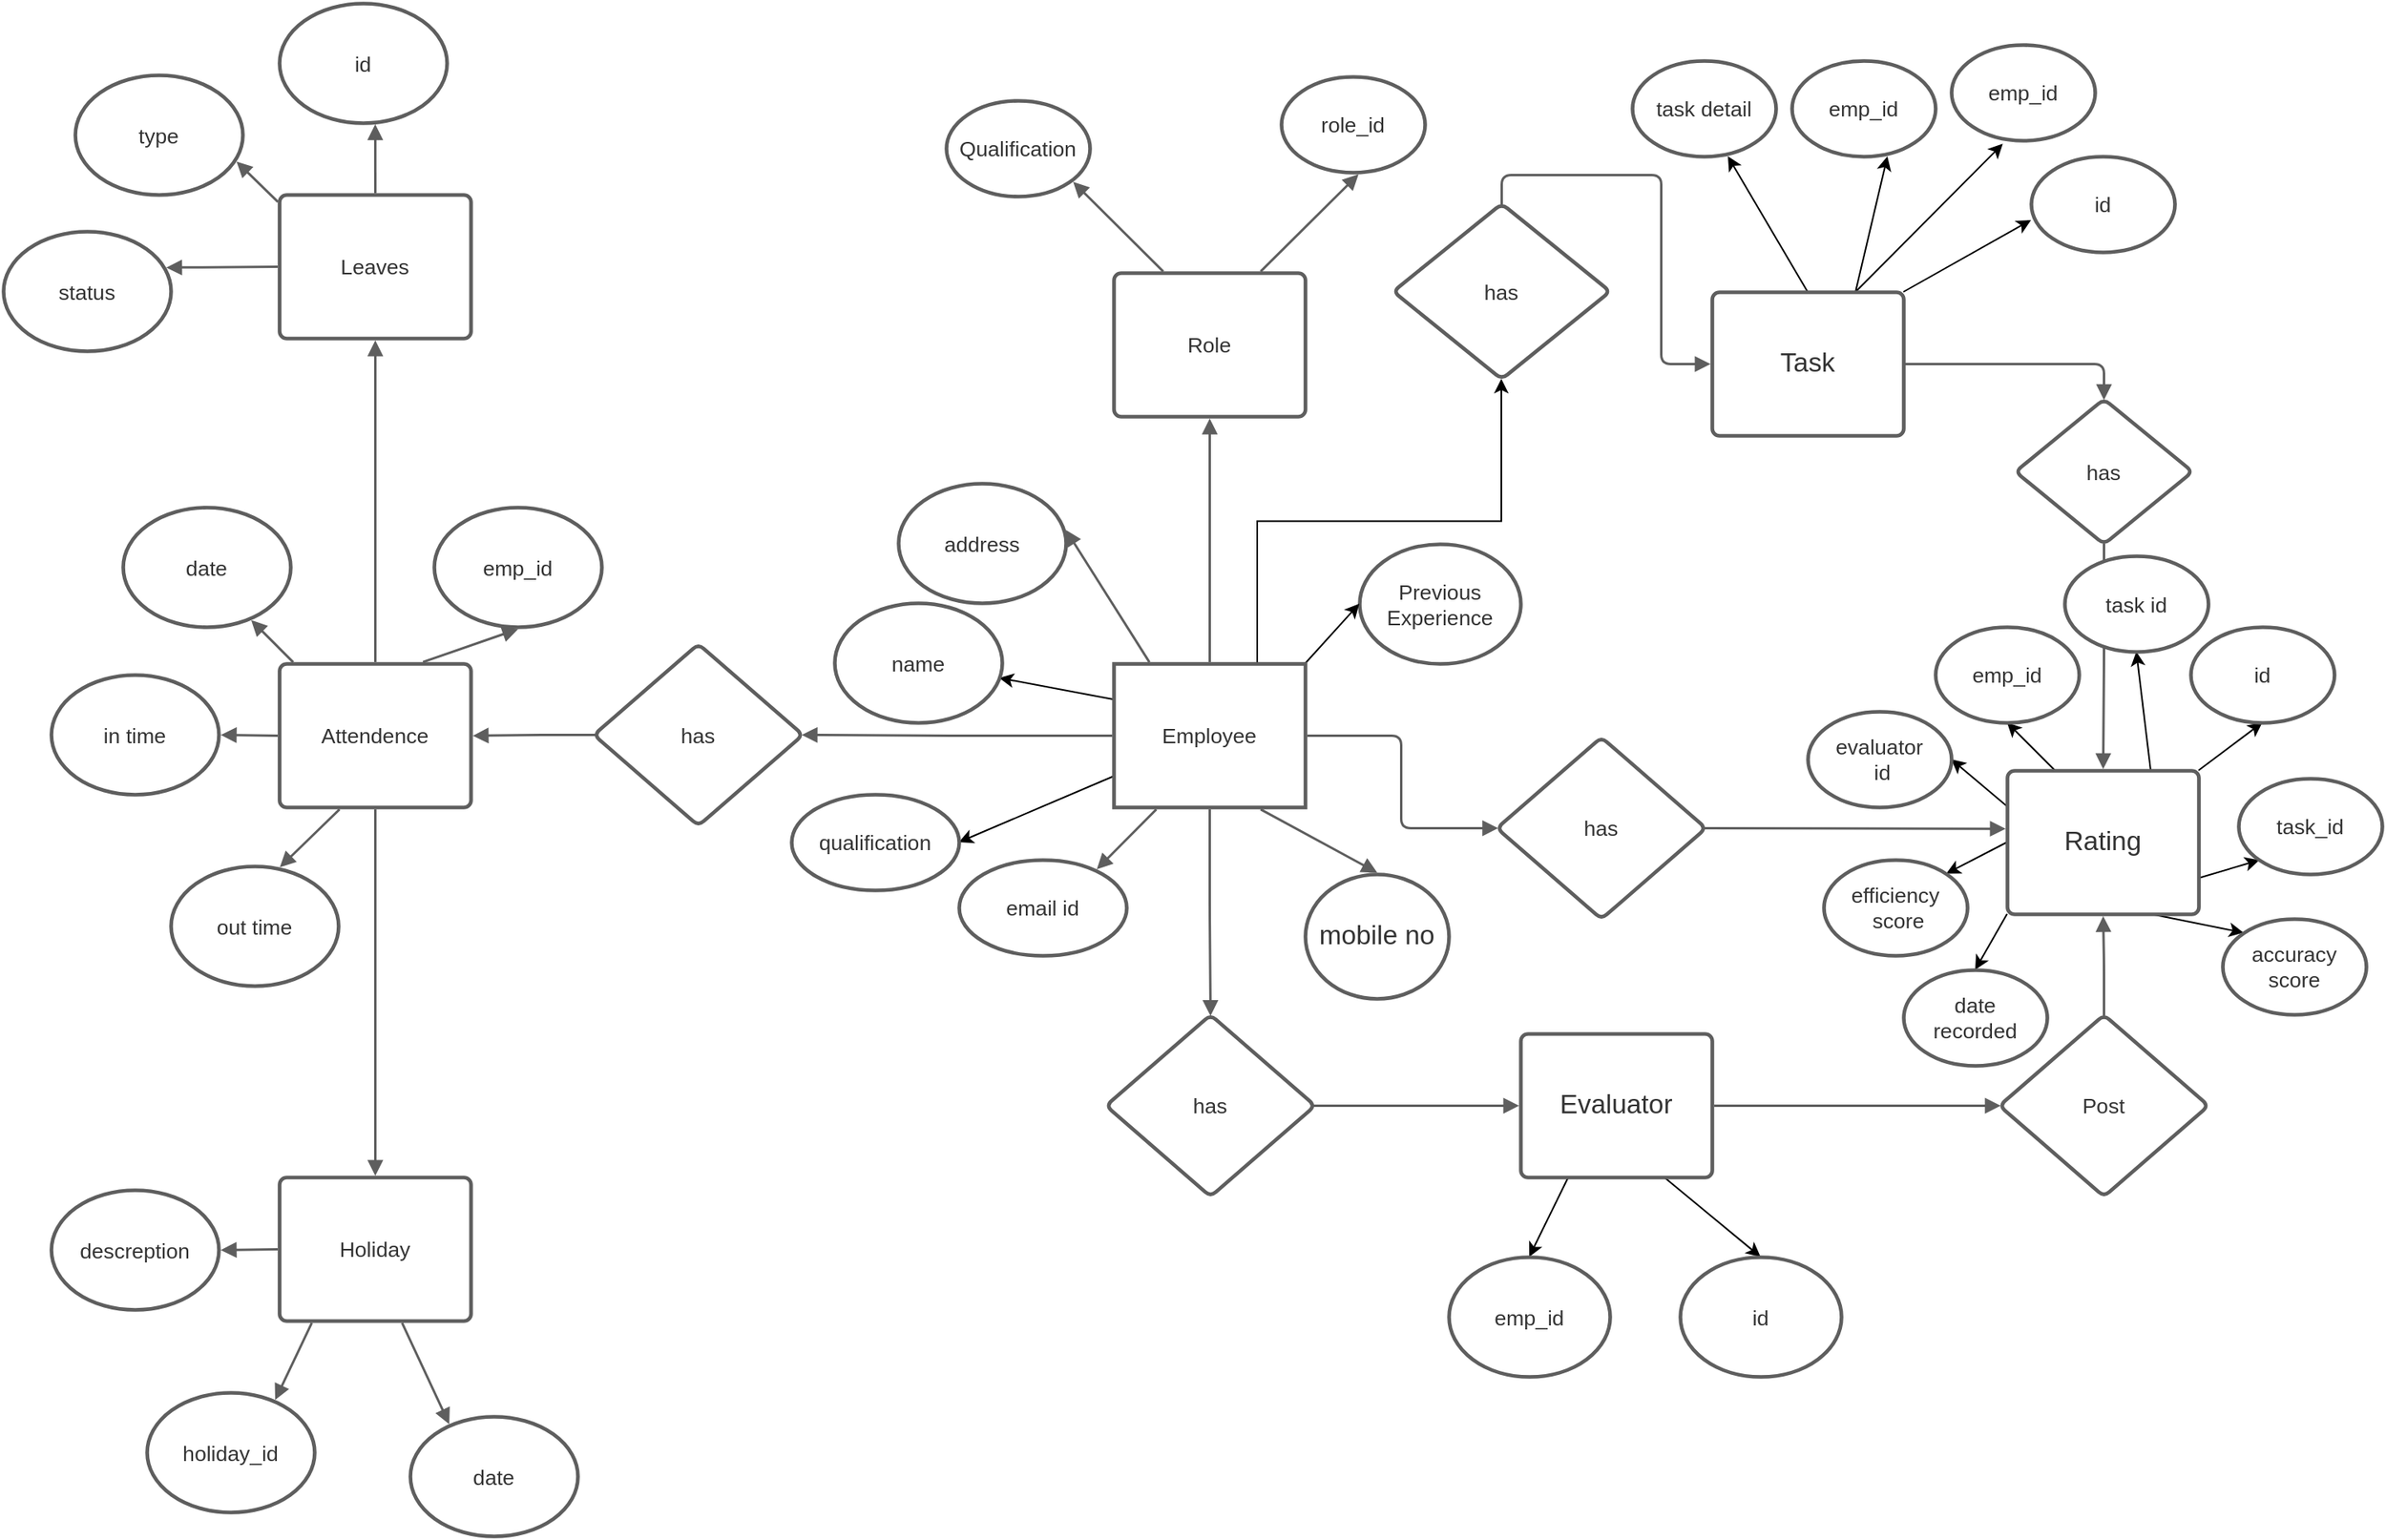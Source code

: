 <mxfile version="14.7.0" type="github"><diagram id="5HvXmdemYPGVWAjicAiv" name="Page-1"><mxGraphModel dx="3445" dy="2328" grid="1" gridSize="10" guides="1" tooltips="1" connect="1" arrows="1" fold="1" page="1" pageScale="1" pageWidth="850" pageHeight="1100" math="0" shadow="0"><root><mxCell id="0"/><mxCell id="1" parent="0"/><UserObject label="address" lucidchartObjectId="dXXEF-Iy0I9N" id="ysSiaZfXpg_12Hf-Yozl-65"><mxCell style="html=1;overflow=block;blockSpacing=1;whiteSpace=wrap;ellipse;whiteSpace=wrap;fontSize=13.3;fontColor=#333333;spacing=3.8;strokeColor=#5e5e5e;strokeOpacity=100;rounded=1;absoluteArcSize=1;arcSize=9;strokeWidth=2.3;" vertex="1" parent="1"><mxGeometry x="60" y="105" width="105" height="75" as="geometry"/></mxCell></UserObject><UserObject label="email id" lucidchartObjectId="wXXEbgnNHQ6W" id="ysSiaZfXpg_12Hf-Yozl-66"><mxCell style="html=1;overflow=block;blockSpacing=1;whiteSpace=wrap;ellipse;whiteSpace=wrap;fontSize=13.3;fontColor=#333333;spacing=3.8;strokeColor=#5e5e5e;strokeOpacity=100;rounded=1;absoluteArcSize=1;arcSize=9;strokeWidth=2.3;" vertex="1" parent="1"><mxGeometry x="98" y="341" width="105" height="60" as="geometry"/></mxCell></UserObject><UserObject label="Previous Experience" lucidchartObjectId="xXXEDjxQVdy_" id="ysSiaZfXpg_12Hf-Yozl-67"><mxCell style="html=1;overflow=block;blockSpacing=1;whiteSpace=wrap;ellipse;whiteSpace=wrap;fontSize=13.3;fontColor=#333333;spacing=3.8;strokeColor=#5e5e5e;strokeOpacity=100;rounded=1;absoluteArcSize=1;arcSize=9;strokeWidth=2.3;" vertex="1" parent="1"><mxGeometry x="349" y="143" width="101" height="75" as="geometry"/></mxCell></UserObject><UserObject label="Qualification" lucidchartObjectId="yXXEJxeQQ2.I" id="ysSiaZfXpg_12Hf-Yozl-68"><mxCell style="html=1;overflow=block;blockSpacing=1;whiteSpace=wrap;ellipse;whiteSpace=wrap;fontSize=13.3;fontColor=#333333;spacing=3.8;strokeColor=#5e5e5e;strokeOpacity=100;rounded=1;absoluteArcSize=1;arcSize=9;strokeWidth=2.3;" vertex="1" parent="1"><mxGeometry x="90" y="-135" width="90" height="60" as="geometry"/></mxCell></UserObject><mxCell id="ysSiaZfXpg_12Hf-Yozl-125" style="edgeStyle=orthogonalEdgeStyle;rounded=0;orthogonalLoop=1;jettySize=auto;html=1;exitX=0.75;exitY=0;exitDx=0;exitDy=0;entryX=0.5;entryY=1;entryDx=0;entryDy=0;" edge="1" parent="1" source="ysSiaZfXpg_12Hf-Yozl-69" target="ysSiaZfXpg_12Hf-Yozl-77"><mxGeometry relative="1" as="geometry"/></mxCell><mxCell id="ysSiaZfXpg_12Hf-Yozl-127" style="edgeStyle=none;rounded=0;orthogonalLoop=1;jettySize=auto;html=1;exitX=1;exitY=0;exitDx=0;exitDy=0;entryX=0;entryY=0.5;entryDx=0;entryDy=0;" edge="1" parent="1" source="ysSiaZfXpg_12Hf-Yozl-69" target="ysSiaZfXpg_12Hf-Yozl-67"><mxGeometry relative="1" as="geometry"/></mxCell><mxCell id="ysSiaZfXpg_12Hf-Yozl-129" style="edgeStyle=none;rounded=0;orthogonalLoop=1;jettySize=auto;html=1;entryX=1;entryY=0.5;entryDx=0;entryDy=0;" edge="1" parent="1" source="ysSiaZfXpg_12Hf-Yozl-69" target="ysSiaZfXpg_12Hf-Yozl-128"><mxGeometry relative="1" as="geometry"><mxPoint x="190" y="280" as="sourcePoint"/></mxGeometry></mxCell><mxCell id="ysSiaZfXpg_12Hf-Yozl-131" style="edgeStyle=none;rounded=0;orthogonalLoop=1;jettySize=auto;html=1;exitX=0;exitY=0.25;exitDx=0;exitDy=0;" edge="1" parent="1" source="ysSiaZfXpg_12Hf-Yozl-69" target="ysSiaZfXpg_12Hf-Yozl-130"><mxGeometry relative="1" as="geometry"/></mxCell><UserObject label="Employee" lucidchartObjectId="7ZXE6CBGGA1G" id="ysSiaZfXpg_12Hf-Yozl-69"><mxCell style="html=1;overflow=block;blockSpacing=1;whiteSpace=wrap;;whiteSpace=wrap;fontSize=13.3;fontColor=#333333;spacing=3.8;strokeColor=#5e5e5e;strokeOpacity=100;rounded=1;absoluteArcSize=1;arcSize=0;strokeWidth=2.3;" vertex="1" parent="1"><mxGeometry x="195" y="218" width="120" height="90" as="geometry"/></mxCell></UserObject><UserObject label="has" lucidchartObjectId="y2XEXrG0rETe" id="ysSiaZfXpg_12Hf-Yozl-70"><mxCell style="html=1;overflow=block;blockSpacing=1;whiteSpace=wrap;shape=rhombus;whiteSpace=wrap;fontSize=13.3;fontColor=#333333;spacing=3.8;strokeColor=#5e5e5e;strokeOpacity=100;rounded=1;absoluteArcSize=1;arcSize=9;strokeWidth=2.3;" vertex="1" parent="1"><mxGeometry x="435" y="264" width="131" height="114" as="geometry"/></mxCell></UserObject><mxCell id="ysSiaZfXpg_12Hf-Yozl-166" style="edgeStyle=none;rounded=0;orthogonalLoop=1;jettySize=auto;html=1;exitX=0.25;exitY=1;exitDx=0;exitDy=0;entryX=0.5;entryY=0;entryDx=0;entryDy=0;" edge="1" parent="1" source="ysSiaZfXpg_12Hf-Yozl-71" target="ysSiaZfXpg_12Hf-Yozl-134"><mxGeometry relative="1" as="geometry"/></mxCell><mxCell id="ysSiaZfXpg_12Hf-Yozl-167" style="edgeStyle=none;rounded=0;orthogonalLoop=1;jettySize=auto;html=1;exitX=0.75;exitY=1;exitDx=0;exitDy=0;entryX=0.5;entryY=0;entryDx=0;entryDy=0;" edge="1" parent="1" source="ysSiaZfXpg_12Hf-Yozl-71" target="ysSiaZfXpg_12Hf-Yozl-135"><mxGeometry relative="1" as="geometry"/></mxCell><UserObject label="Evaluator" lucidchartObjectId="Q5XEmLFZp.p-" id="ysSiaZfXpg_12Hf-Yozl-71"><mxCell style="html=1;overflow=block;blockSpacing=1;whiteSpace=wrap;;whiteSpace=wrap;fontSize=16.7;fontColor=#333333;spacing=3.8;strokeColor=#5e5e5e;strokeOpacity=100;rounded=1;absoluteArcSize=1;arcSize=9;strokeWidth=2.3;" vertex="1" parent="1"><mxGeometry x="450" y="450" width="120" height="90" as="geometry"/></mxCell></UserObject><mxCell id="ysSiaZfXpg_12Hf-Yozl-142" style="edgeStyle=none;rounded=0;orthogonalLoop=1;jettySize=auto;html=1;exitX=1;exitY=0;exitDx=0;exitDy=0;" edge="1" parent="1" source="ysSiaZfXpg_12Hf-Yozl-72"><mxGeometry relative="1" as="geometry"><mxPoint x="770" y="-60" as="targetPoint"/></mxGeometry></mxCell><mxCell id="ysSiaZfXpg_12Hf-Yozl-144" style="edgeStyle=none;rounded=0;orthogonalLoop=1;jettySize=auto;html=1;exitX=0.75;exitY=0;exitDx=0;exitDy=0;" edge="1" parent="1" source="ysSiaZfXpg_12Hf-Yozl-72"><mxGeometry relative="1" as="geometry"><mxPoint x="680" y="-100" as="targetPoint"/></mxGeometry></mxCell><mxCell id="ysSiaZfXpg_12Hf-Yozl-145" style="edgeStyle=none;rounded=0;orthogonalLoop=1;jettySize=auto;html=1;exitX=0.5;exitY=0;exitDx=0;exitDy=0;" edge="1" parent="1" source="ysSiaZfXpg_12Hf-Yozl-72"><mxGeometry relative="1" as="geometry"><mxPoint x="580" y="-100" as="targetPoint"/></mxGeometry></mxCell><mxCell id="ysSiaZfXpg_12Hf-Yozl-148" style="edgeStyle=none;rounded=0;orthogonalLoop=1;jettySize=auto;html=1;exitX=0.75;exitY=0;exitDx=0;exitDy=0;entryX=0.359;entryY=1.036;entryDx=0;entryDy=0;entryPerimeter=0;" edge="1" parent="1" source="ysSiaZfXpg_12Hf-Yozl-72" target="ysSiaZfXpg_12Hf-Yozl-140"><mxGeometry relative="1" as="geometry"/></mxCell><UserObject label="Task" lucidchartObjectId="l7XEfym0CYYh" id="ysSiaZfXpg_12Hf-Yozl-72"><mxCell style="html=1;overflow=block;blockSpacing=1;whiteSpace=wrap;;whiteSpace=wrap;fontSize=16.7;fontColor=#333333;spacing=3.8;strokeColor=#5e5e5e;strokeOpacity=100;rounded=1;absoluteArcSize=1;arcSize=9;strokeWidth=2.3;" vertex="1" parent="1"><mxGeometry x="570" y="-15" width="120" height="90" as="geometry"/></mxCell></UserObject><mxCell id="ysSiaZfXpg_12Hf-Yozl-156" style="edgeStyle=none;rounded=0;orthogonalLoop=1;jettySize=auto;html=1;exitX=0.75;exitY=1;exitDx=0;exitDy=0;entryX=0;entryY=0;entryDx=0;entryDy=0;" edge="1" parent="1" source="ysSiaZfXpg_12Hf-Yozl-73" target="ysSiaZfXpg_12Hf-Yozl-149"><mxGeometry relative="1" as="geometry"/></mxCell><mxCell id="ysSiaZfXpg_12Hf-Yozl-157" style="edgeStyle=none;rounded=0;orthogonalLoop=1;jettySize=auto;html=1;exitX=1;exitY=0.75;exitDx=0;exitDy=0;entryX=0;entryY=1;entryDx=0;entryDy=0;" edge="1" parent="1" source="ysSiaZfXpg_12Hf-Yozl-73" target="ysSiaZfXpg_12Hf-Yozl-150"><mxGeometry relative="1" as="geometry"/></mxCell><mxCell id="ysSiaZfXpg_12Hf-Yozl-158" style="edgeStyle=none;rounded=0;orthogonalLoop=1;jettySize=auto;html=1;exitX=1;exitY=0;exitDx=0;exitDy=0;entryX=0.5;entryY=1;entryDx=0;entryDy=0;" edge="1" parent="1" source="ysSiaZfXpg_12Hf-Yozl-73" target="ysSiaZfXpg_12Hf-Yozl-151"><mxGeometry relative="1" as="geometry"/></mxCell><mxCell id="ysSiaZfXpg_12Hf-Yozl-159" style="edgeStyle=none;rounded=0;orthogonalLoop=1;jettySize=auto;html=1;exitX=0.25;exitY=0;exitDx=0;exitDy=0;entryX=0.5;entryY=1;entryDx=0;entryDy=0;" edge="1" parent="1" source="ysSiaZfXpg_12Hf-Yozl-73" target="ysSiaZfXpg_12Hf-Yozl-152"><mxGeometry relative="1" as="geometry"/></mxCell><mxCell id="ysSiaZfXpg_12Hf-Yozl-160" style="edgeStyle=none;rounded=0;orthogonalLoop=1;jettySize=auto;html=1;exitX=0;exitY=0.25;exitDx=0;exitDy=0;entryX=1;entryY=0.5;entryDx=0;entryDy=0;" edge="1" parent="1" source="ysSiaZfXpg_12Hf-Yozl-73" target="ysSiaZfXpg_12Hf-Yozl-154"><mxGeometry relative="1" as="geometry"/></mxCell><mxCell id="ysSiaZfXpg_12Hf-Yozl-161" style="edgeStyle=none;rounded=0;orthogonalLoop=1;jettySize=auto;html=1;exitX=0;exitY=0.5;exitDx=0;exitDy=0;entryX=1;entryY=0;entryDx=0;entryDy=0;" edge="1" parent="1" source="ysSiaZfXpg_12Hf-Yozl-73" target="ysSiaZfXpg_12Hf-Yozl-153"><mxGeometry relative="1" as="geometry"/></mxCell><mxCell id="ysSiaZfXpg_12Hf-Yozl-162" style="edgeStyle=none;rounded=0;orthogonalLoop=1;jettySize=auto;html=1;exitX=0;exitY=1;exitDx=0;exitDy=0;entryX=0.5;entryY=0;entryDx=0;entryDy=0;" edge="1" parent="1" source="ysSiaZfXpg_12Hf-Yozl-73" target="ysSiaZfXpg_12Hf-Yozl-155"><mxGeometry relative="1" as="geometry"/></mxCell><mxCell id="ysSiaZfXpg_12Hf-Yozl-163" style="edgeStyle=none;rounded=0;orthogonalLoop=1;jettySize=auto;html=1;exitX=0.75;exitY=0;exitDx=0;exitDy=0;entryX=0.5;entryY=1;entryDx=0;entryDy=0;" edge="1" parent="1" source="ysSiaZfXpg_12Hf-Yozl-73" target="ysSiaZfXpg_12Hf-Yozl-164"><mxGeometry relative="1" as="geometry"><mxPoint x="840" y="220" as="targetPoint"/></mxGeometry></mxCell><UserObject label="Rating" lucidchartObjectId="G7XEPfOEBLNx" id="ysSiaZfXpg_12Hf-Yozl-73"><mxCell style="html=1;overflow=block;blockSpacing=1;whiteSpace=wrap;;whiteSpace=wrap;fontSize=16.7;fontColor=#333333;spacing=3.8;strokeColor=#5e5e5e;strokeOpacity=100;rounded=1;absoluteArcSize=1;arcSize=9;strokeWidth=2.3;" vertex="1" parent="1"><mxGeometry x="755" y="285" width="120" height="90" as="geometry"/></mxCell></UserObject><UserObject label="has" lucidchartObjectId="Z7XEsxulapcn" id="ysSiaZfXpg_12Hf-Yozl-74"><mxCell style="html=1;overflow=block;blockSpacing=1;whiteSpace=wrap;shape=rhombus;whiteSpace=wrap;fontSize=13.3;fontColor=#333333;spacing=3.8;strokeColor=#5e5e5e;strokeOpacity=100;rounded=1;absoluteArcSize=1;arcSize=9;strokeWidth=2.3;" vertex="1" parent="1"><mxGeometry x="760" y="52" width="111" height="91" as="geometry"/></mxCell></UserObject><UserObject label="has" lucidchartObjectId="s8XE7RQrK3FT" id="ysSiaZfXpg_12Hf-Yozl-75"><mxCell style="html=1;overflow=block;blockSpacing=1;whiteSpace=wrap;shape=rhombus;whiteSpace=wrap;fontSize=13.3;fontColor=#333333;spacing=3.8;strokeColor=#5e5e5e;strokeOpacity=100;rounded=1;absoluteArcSize=1;arcSize=9;strokeWidth=2.3;" vertex="1" parent="1"><mxGeometry x="190" y="438" width="131" height="114" as="geometry"/></mxCell></UserObject><UserObject label="" lucidchartObjectId="K8XE4yvNzd8l" id="ysSiaZfXpg_12Hf-Yozl-76"><mxCell style="html=1;jettySize=18;whiteSpace=wrap;fontSize=13;strokeColor=#5E5E5E;strokeWidth=1.5;rounded=0;startArrow=none;;endArrow=block;endFill=1;;exitX=0.994;exitY=0.5;exitPerimeter=0;entryX=-0.009;entryY=0.404;entryPerimeter=0;" edge="1" parent="1" source="ysSiaZfXpg_12Hf-Yozl-70" target="ysSiaZfXpg_12Hf-Yozl-73"><mxGeometry width="100" height="100" relative="1" as="geometry"><Array as="points"/></mxGeometry></mxCell></UserObject><UserObject label="has" lucidchartObjectId="T8XEUwpfwcmA" id="ysSiaZfXpg_12Hf-Yozl-77"><mxCell style="html=1;overflow=block;blockSpacing=1;whiteSpace=wrap;shape=rhombus;whiteSpace=wrap;fontSize=13.3;fontColor=#333333;spacing=3.8;strokeColor=#5e5e5e;strokeOpacity=100;rounded=1;absoluteArcSize=1;arcSize=9;strokeWidth=2.3;" vertex="1" parent="1"><mxGeometry x="370" y="-70.5" width="136" height="110" as="geometry"/></mxCell></UserObject><UserObject label="" lucidchartObjectId="t9XED6z4TIsE" id="ysSiaZfXpg_12Hf-Yozl-78"><mxCell style="html=1;jettySize=18;whiteSpace=wrap;fontSize=13;strokeColor=#5E5E5E;strokeWidth=1.5;rounded=1;arcSize=12;edgeStyle=orthogonalEdgeStyle;startArrow=none;;endArrow=block;endFill=1;;exitX=0.5;exitY=0.006;exitPerimeter=0;entryX=-0.009;entryY=0.5;entryPerimeter=0;" edge="1" parent="1" source="ysSiaZfXpg_12Hf-Yozl-77" target="ysSiaZfXpg_12Hf-Yozl-72"><mxGeometry width="100" height="100" relative="1" as="geometry"><Array as="points"/></mxGeometry></mxCell></UserObject><UserObject label="" lucidchartObjectId="L9XEV7jBEAmd" id="ysSiaZfXpg_12Hf-Yozl-80"><mxCell style="html=1;jettySize=18;whiteSpace=wrap;fontSize=13;strokeColor=#5E5E5E;strokeWidth=1.5;rounded=1;arcSize=12;edgeStyle=orthogonalEdgeStyle;startArrow=none;;endArrow=block;endFill=1;;exitX=1.009;exitY=0.5;exitPerimeter=0;entryX=0.006;entryY=0.5;entryPerimeter=0;" edge="1" parent="1" source="ysSiaZfXpg_12Hf-Yozl-69" target="ysSiaZfXpg_12Hf-Yozl-70"><mxGeometry width="100" height="100" relative="1" as="geometry"><Array as="points"/></mxGeometry></mxCell></UserObject><UserObject label="" lucidchartObjectId="29XEo4kk4u41" id="ysSiaZfXpg_12Hf-Yozl-81"><mxCell style="html=1;jettySize=18;whiteSpace=wrap;fontSize=13;strokeColor=#5E5E5E;strokeWidth=1.5;rounded=1;arcSize=12;edgeStyle=orthogonalEdgeStyle;startArrow=none;;endArrow=block;endFill=1;;exitX=1;exitY=0.5;entryX=0.5;entryY=0.006;entryPerimeter=0;exitDx=0;exitDy=0;" edge="1" parent="1" source="ysSiaZfXpg_12Hf-Yozl-72" target="ysSiaZfXpg_12Hf-Yozl-74"><mxGeometry width="100" height="100" relative="1" as="geometry"><Array as="points"/></mxGeometry></mxCell></UserObject><UserObject label="" lucidchartObjectId="89XEtwr.QNPB" id="ysSiaZfXpg_12Hf-Yozl-82"><mxCell style="html=1;jettySize=18;whiteSpace=wrap;fontSize=13;strokeColor=#5E5E5E;strokeWidth=1.5;rounded=1;arcSize=12;edgeStyle=orthogonalEdgeStyle;startArrow=none;;endArrow=block;endFill=1;;exitX=0.5;exitY=0.994;exitPerimeter=0;entryX=0.5;entryY=-0.012;entryPerimeter=0;" edge="1" parent="1" source="ysSiaZfXpg_12Hf-Yozl-74" target="ysSiaZfXpg_12Hf-Yozl-73"><mxGeometry width="100" height="100" relative="1" as="geometry"><Array as="points"/></mxGeometry></mxCell></UserObject><UserObject label="" lucidchartObjectId="d-XEIeGwD9Go" id="ysSiaZfXpg_12Hf-Yozl-83"><mxCell style="html=1;jettySize=18;whiteSpace=wrap;fontSize=13;strokeColor=#5E5E5E;strokeWidth=1.5;rounded=1;arcSize=12;edgeStyle=orthogonalEdgeStyle;startArrow=none;;endArrow=block;endFill=1;;exitX=1.009;exitY=0.5;exitPerimeter=0;entryX=0.006;entryY=0.5;entryPerimeter=0;" edge="1" parent="1" source="ysSiaZfXpg_12Hf-Yozl-71" target="ysSiaZfXpg_12Hf-Yozl-84"><mxGeometry width="100" height="100" relative="1" as="geometry"><Array as="points"/></mxGeometry></mxCell></UserObject><UserObject label="Post" lucidchartObjectId="g-XElla4Iolf" id="ysSiaZfXpg_12Hf-Yozl-84"><mxCell style="html=1;overflow=block;blockSpacing=1;whiteSpace=wrap;shape=rhombus;whiteSpace=wrap;fontSize=13.3;fontColor=#333333;spacing=3.8;strokeColor=#5e5e5e;strokeOpacity=100;rounded=1;absoluteArcSize=1;arcSize=9;strokeWidth=2.3;" vertex="1" parent="1"><mxGeometry x="750" y="438" width="131" height="114" as="geometry"/></mxCell></UserObject><UserObject label="" lucidchartObjectId="p-XE897O-S3m" id="ysSiaZfXpg_12Hf-Yozl-85"><mxCell style="html=1;jettySize=18;whiteSpace=wrap;fontSize=13;strokeColor=#5E5E5E;strokeWidth=1.5;rounded=1;arcSize=12;edgeStyle=orthogonalEdgeStyle;startArrow=none;;endArrow=block;endFill=1;;exitX=0.5;exitY=0.006;exitPerimeter=0;entryX=0.5;entryY=1.013;entryPerimeter=0;" edge="1" parent="1" source="ysSiaZfXpg_12Hf-Yozl-84" target="ysSiaZfXpg_12Hf-Yozl-73"><mxGeometry width="100" height="100" relative="1" as="geometry"><Array as="points"/></mxGeometry></mxCell></UserObject><UserObject label="" lucidchartObjectId="C-XEn.JLqDgC" id="ysSiaZfXpg_12Hf-Yozl-86"><mxCell style="html=1;jettySize=18;whiteSpace=wrap;fontSize=13;strokeColor=#5E5E5E;strokeWidth=1.5;rounded=1;arcSize=12;edgeStyle=orthogonalEdgeStyle;startArrow=none;;endArrow=block;endFill=1;;exitX=0.5;exitY=1.013;exitPerimeter=0;entryX=0.5;entryY=0.006;entryPerimeter=0;" edge="1" parent="1" source="ysSiaZfXpg_12Hf-Yozl-69" target="ysSiaZfXpg_12Hf-Yozl-75"><mxGeometry width="100" height="100" relative="1" as="geometry"><Array as="points"/></mxGeometry></mxCell></UserObject><UserObject label="" lucidchartObjectId="K-XEbd1OQkJn" id="ysSiaZfXpg_12Hf-Yozl-87"><mxCell style="html=1;jettySize=18;whiteSpace=wrap;fontSize=13;strokeColor=#5E5E5E;strokeWidth=1.5;rounded=1;arcSize=12;edgeStyle=orthogonalEdgeStyle;startArrow=none;;endArrow=block;endFill=1;;exitX=0.994;exitY=0.5;exitPerimeter=0;entryX=-0.009;entryY=0.5;entryPerimeter=0;" edge="1" parent="1" source="ysSiaZfXpg_12Hf-Yozl-75" target="ysSiaZfXpg_12Hf-Yozl-71"><mxGeometry width="100" height="100" relative="1" as="geometry"><Array as="points"/></mxGeometry></mxCell></UserObject><UserObject label="Attendence " lucidchartObjectId="u_XEROJRTlcH" id="ysSiaZfXpg_12Hf-Yozl-88"><mxCell style="html=1;overflow=block;blockSpacing=1;whiteSpace=wrap;;whiteSpace=wrap;fontSize=13.3;fontColor=#333333;spacing=3.8;strokeColor=#5e5e5e;strokeOpacity=100;rounded=1;absoluteArcSize=1;arcSize=9;strokeWidth=2.3;" vertex="1" parent="1"><mxGeometry x="-328" y="218" width="120" height="90" as="geometry"/></mxCell></UserObject><UserObject label="Leaves" lucidchartObjectId="idYEzEqBZMhF" id="ysSiaZfXpg_12Hf-Yozl-89"><mxCell style="html=1;overflow=block;blockSpacing=1;whiteSpace=wrap;;whiteSpace=wrap;fontSize=13.3;fontColor=#333333;spacing=3.8;strokeColor=#5e5e5e;strokeOpacity=100;rounded=1;absoluteArcSize=1;arcSize=9;strokeWidth=2.3;" vertex="1" parent="1"><mxGeometry x="-328" y="-76" width="120" height="90" as="geometry"/></mxCell></UserObject><UserObject label="Holiday" lucidchartObjectId="rdYEO5oO1D6E" id="ysSiaZfXpg_12Hf-Yozl-90"><mxCell style="html=1;overflow=block;blockSpacing=1;whiteSpace=wrap;;whiteSpace=wrap;fontSize=13.3;fontColor=#333333;spacing=3.8;strokeColor=#5e5e5e;strokeOpacity=100;rounded=1;absoluteArcSize=1;arcSize=9;strokeWidth=2.3;" vertex="1" parent="1"><mxGeometry x="-328" y="540" width="120" height="90" as="geometry"/></mxCell></UserObject><UserObject label="" lucidchartObjectId="reYEBneGYQ.p" id="ysSiaZfXpg_12Hf-Yozl-91"><mxCell style="html=1;jettySize=18;whiteSpace=wrap;fontSize=13;strokeColor=#5E5E5E;strokeWidth=1.5;rounded=1;arcSize=12;edgeStyle=orthogonalEdgeStyle;startArrow=none;;endArrow=block;endFill=1;;exitX=-0.009;exitY=0.5;exitPerimeter=0;entryX=0.994;entryY=0.5;entryPerimeter=0;" edge="1" parent="1" source="ysSiaZfXpg_12Hf-Yozl-69" target="ysSiaZfXpg_12Hf-Yozl-92"><mxGeometry width="100" height="100" relative="1" as="geometry"><Array as="points"/></mxGeometry></mxCell></UserObject><UserObject label="has" lucidchartObjectId="BeYExaxkeAow" id="ysSiaZfXpg_12Hf-Yozl-92"><mxCell style="html=1;overflow=block;blockSpacing=1;whiteSpace=wrap;shape=rhombus;whiteSpace=wrap;fontSize=13.3;fontColor=#333333;spacing=3.8;strokeColor=#5e5e5e;strokeOpacity=100;rounded=1;absoluteArcSize=1;arcSize=9;strokeWidth=2.3;" vertex="1" parent="1"><mxGeometry x="-131" y="205.5" width="131" height="114" as="geometry"/></mxCell></UserObject><UserObject label="" lucidchartObjectId="ReYEJB8Z-rAT" id="ysSiaZfXpg_12Hf-Yozl-93"><mxCell style="html=1;jettySize=18;whiteSpace=wrap;fontSize=13;strokeColor=#5E5E5E;strokeWidth=1.5;rounded=1;arcSize=12;edgeStyle=orthogonalEdgeStyle;startArrow=none;;endArrow=block;endFill=1;;exitX=0.006;exitY=0.5;exitPerimeter=0;entryX=1.009;entryY=0.5;entryPerimeter=0;" edge="1" parent="1" source="ysSiaZfXpg_12Hf-Yozl-92" target="ysSiaZfXpg_12Hf-Yozl-88"><mxGeometry width="100" height="100" relative="1" as="geometry"><Array as="points"/></mxGeometry></mxCell></UserObject><UserObject label="date" lucidchartObjectId="HfYEHzRCZ5sZ" id="ysSiaZfXpg_12Hf-Yozl-94"><mxCell style="html=1;overflow=block;blockSpacing=1;whiteSpace=wrap;ellipse;whiteSpace=wrap;fontSize=13.3;fontColor=#333333;spacing=3.8;strokeColor=#5e5e5e;strokeOpacity=100;rounded=1;absoluteArcSize=1;arcSize=9;strokeWidth=2.3;" vertex="1" parent="1"><mxGeometry x="-246" y="690" width="105" height="75" as="geometry"/></mxCell></UserObject><UserObject label="holiday_id" lucidchartObjectId="HfYE8g_5v_BL" id="ysSiaZfXpg_12Hf-Yozl-95"><mxCell style="html=1;overflow=block;blockSpacing=1;whiteSpace=wrap;ellipse;whiteSpace=wrap;fontSize=13.3;fontColor=#333333;spacing=3.8;strokeColor=#5e5e5e;strokeOpacity=100;rounded=1;absoluteArcSize=1;arcSize=9;strokeWidth=2.3;" vertex="1" parent="1"><mxGeometry x="-411" y="675" width="105" height="75" as="geometry"/></mxCell></UserObject><UserObject label="descreption" lucidchartObjectId="HfYE.PhgQuBj" id="ysSiaZfXpg_12Hf-Yozl-96"><mxCell style="html=1;overflow=block;blockSpacing=1;whiteSpace=wrap;ellipse;whiteSpace=wrap;fontSize=13.3;fontColor=#333333;spacing=3.8;strokeColor=#5e5e5e;strokeOpacity=100;rounded=1;absoluteArcSize=1;arcSize=9;strokeWidth=2.3;" vertex="1" parent="1"><mxGeometry x="-471" y="548" width="105" height="75" as="geometry"/></mxCell></UserObject><UserObject label="out time" lucidchartObjectId="DgYECu96Q96g" id="ysSiaZfXpg_12Hf-Yozl-97"><mxCell style="html=1;overflow=block;blockSpacing=1;whiteSpace=wrap;ellipse;whiteSpace=wrap;fontSize=13.3;fontColor=#333333;spacing=3.8;strokeColor=#5e5e5e;strokeOpacity=100;rounded=1;absoluteArcSize=1;arcSize=9;strokeWidth=2.3;" vertex="1" parent="1"><mxGeometry x="-396" y="345" width="105" height="75" as="geometry"/></mxCell></UserObject><UserObject label="id" lucidchartObjectId="EgYEscnEQcYi" id="ysSiaZfXpg_12Hf-Yozl-98"><mxCell style="html=1;overflow=block;blockSpacing=1;whiteSpace=wrap;ellipse;whiteSpace=wrap;fontSize=13.3;fontColor=#333333;spacing=3.8;strokeColor=#5e5e5e;strokeOpacity=100;rounded=1;absoluteArcSize=1;arcSize=9;strokeWidth=2.3;" vertex="1" parent="1"><mxGeometry x="-328" y="-196" width="105" height="75" as="geometry"/></mxCell></UserObject><UserObject label="date" lucidchartObjectId="JgYEU.SWviIr" id="ysSiaZfXpg_12Hf-Yozl-99"><mxCell style="html=1;overflow=block;blockSpacing=1;whiteSpace=wrap;ellipse;whiteSpace=wrap;fontSize=13.3;fontColor=#333333;spacing=3.8;strokeColor=#5e5e5e;strokeOpacity=100;rounded=1;absoluteArcSize=1;arcSize=9;strokeWidth=2.3;" vertex="1" parent="1"><mxGeometry x="-426" y="120" width="105" height="75" as="geometry"/></mxCell></UserObject><UserObject label="type" lucidchartObjectId="JgYETDzXMaAP" id="ysSiaZfXpg_12Hf-Yozl-100"><mxCell style="html=1;overflow=block;blockSpacing=1;whiteSpace=wrap;ellipse;whiteSpace=wrap;fontSize=13.3;fontColor=#333333;spacing=3.8;strokeColor=#5e5e5e;strokeOpacity=100;rounded=1;absoluteArcSize=1;arcSize=9;strokeWidth=2.3;" vertex="1" parent="1"><mxGeometry x="-456" y="-151" width="105" height="75" as="geometry"/></mxCell></UserObject><UserObject label="status" lucidchartObjectId="KgYEqpDPBExX" id="ysSiaZfXpg_12Hf-Yozl-101"><mxCell style="html=1;overflow=block;blockSpacing=1;whiteSpace=wrap;ellipse;whiteSpace=wrap;fontSize=13.3;fontColor=#333333;spacing=3.8;strokeColor=#5e5e5e;strokeOpacity=100;rounded=1;absoluteArcSize=1;arcSize=9;strokeWidth=2.3;" vertex="1" parent="1"><mxGeometry x="-501" y="-53" width="105" height="75" as="geometry"/></mxCell></UserObject><UserObject label="" lucidchartObjectId="khYEIohLaOdz" id="ysSiaZfXpg_12Hf-Yozl-102"><mxCell style="html=1;jettySize=18;whiteSpace=wrap;fontSize=13;strokeColor=#5E5E5E;strokeWidth=1.5;rounded=1;arcSize=12;edgeStyle=orthogonalEdgeStyle;startArrow=none;;endArrow=block;endFill=1;;exitX=0.5;exitY=-0.012;exitPerimeter=0;entryX=0.5;entryY=1.013;entryPerimeter=0;" edge="1" parent="1" source="ysSiaZfXpg_12Hf-Yozl-88" target="ysSiaZfXpg_12Hf-Yozl-89"><mxGeometry width="100" height="100" relative="1" as="geometry"><Array as="points"/></mxGeometry></mxCell></UserObject><UserObject label="" lucidchartObjectId="mhYEUUHmat4T" id="ysSiaZfXpg_12Hf-Yozl-103"><mxCell style="html=1;jettySize=18;whiteSpace=wrap;fontSize=13;strokeColor=#5E5E5E;strokeWidth=1.5;rounded=1;arcSize=12;edgeStyle=orthogonalEdgeStyle;startArrow=none;;endArrow=block;endFill=1;;exitX=0.5;exitY=1.013;exitPerimeter=0;entryX=0.5;entryY=-0.012;entryPerimeter=0;" edge="1" parent="1" source="ysSiaZfXpg_12Hf-Yozl-88" target="ysSiaZfXpg_12Hf-Yozl-90"><mxGeometry width="100" height="100" relative="1" as="geometry"><Array as="points"/></mxGeometry></mxCell></UserObject><UserObject label="" lucidchartObjectId="9hYE6mr89~cU" id="ysSiaZfXpg_12Hf-Yozl-104"><mxCell style="html=1;jettySize=18;whiteSpace=wrap;fontSize=13;strokeColor=#5E5E5E;strokeWidth=1.5;rounded=0;startArrow=none;;endArrow=block;endFill=1;;exitX=0.5;exitY=-0.012;exitPerimeter=0;entryX=0.5;entryY=1.013;entryPerimeter=0;" edge="1" parent="1" source="ysSiaZfXpg_12Hf-Yozl-69" target="ysSiaZfXpg_12Hf-Yozl-105"><mxGeometry width="100" height="100" relative="1" as="geometry"><Array as="points"/></mxGeometry></mxCell></UserObject><UserObject label="Role" lucidchartObjectId="_hYERGjDEwq1" id="ysSiaZfXpg_12Hf-Yozl-105"><mxCell style="html=1;overflow=block;blockSpacing=1;whiteSpace=wrap;;whiteSpace=wrap;fontSize=13.3;fontColor=#333333;spacing=3.8;strokeColor=#5e5e5e;strokeOpacity=100;rounded=1;absoluteArcSize=1;arcSize=9;strokeWidth=2.3;" vertex="1" parent="1"><mxGeometry x="195" y="-27" width="120" height="90" as="geometry"/></mxCell></UserObject><UserObject label="in time" lucidchartObjectId="4AZECF_dS_sh" id="ysSiaZfXpg_12Hf-Yozl-106"><mxCell style="html=1;overflow=block;blockSpacing=1;whiteSpace=wrap;ellipse;whiteSpace=wrap;fontSize=13.3;fontColor=#333333;spacing=3.8;strokeColor=#5e5e5e;strokeOpacity=100;rounded=1;absoluteArcSize=1;arcSize=9;strokeWidth=2.3;" vertex="1" parent="1"><mxGeometry x="-471" y="225" width="105" height="75" as="geometry"/></mxCell></UserObject><UserObject label="emp_id" lucidchartObjectId="ZBZE09Zk1rgY" id="ysSiaZfXpg_12Hf-Yozl-107"><mxCell style="html=1;overflow=block;blockSpacing=1;whiteSpace=wrap;ellipse;whiteSpace=wrap;fontSize=13.3;fontColor=#333333;spacing=3.8;strokeColor=#5e5e5e;strokeOpacity=100;rounded=1;absoluteArcSize=1;arcSize=9;strokeWidth=2.3;" vertex="1" parent="1"><mxGeometry x="-231" y="120" width="105" height="75" as="geometry"/></mxCell></UserObject><UserObject label="" lucidchartObjectId="mDZE9t6bbekU" id="ysSiaZfXpg_12Hf-Yozl-108"><mxCell style="html=1;jettySize=18;whiteSpace=wrap;fontSize=13;strokeColor=#5E5E5E;strokeWidth=1.5;rounded=0;startArrow=none;;endArrow=block;endFill=1;;exitX=0.5;exitY=-0.012;exitPerimeter=0;entryX=0.571;entryY=1.009;entryPerimeter=0;" edge="1" parent="1" source="ysSiaZfXpg_12Hf-Yozl-89" target="ysSiaZfXpg_12Hf-Yozl-98"><mxGeometry width="100" height="100" relative="1" as="geometry"><Array as="points"/></mxGeometry></mxCell></UserObject><UserObject label="" lucidchartObjectId="UDZE0GKjN-M7" id="ysSiaZfXpg_12Hf-Yozl-109"><mxCell style="html=1;jettySize=18;whiteSpace=wrap;fontSize=13;strokeColor=#5E5E5E;strokeWidth=1.5;rounded=0;startArrow=none;;endArrow=block;endFill=1;;exitX=-0.009;exitY=0.048;exitPerimeter=0;entryX=0.962;entryY=0.72;entryPerimeter=0;" edge="1" parent="1" source="ysSiaZfXpg_12Hf-Yozl-89" target="ysSiaZfXpg_12Hf-Yozl-100"><mxGeometry width="100" height="100" relative="1" as="geometry"><Array as="points"/></mxGeometry></mxCell></UserObject><UserObject label="" lucidchartObjectId="WDZESpZZ0cus" id="ysSiaZfXpg_12Hf-Yozl-110"><mxCell style="html=1;jettySize=18;whiteSpace=wrap;fontSize=13;strokeColor=#5E5E5E;strokeWidth=1.5;rounded=0;startArrow=none;;endArrow=block;endFill=1;;exitX=-0.009;exitY=0.5;exitPerimeter=0;entryX=0.971;entryY=0.3;entryPerimeter=0;" edge="1" parent="1" source="ysSiaZfXpg_12Hf-Yozl-89" target="ysSiaZfXpg_12Hf-Yozl-101"><mxGeometry width="100" height="100" relative="1" as="geometry"><Array as="points"/></mxGeometry></mxCell></UserObject><UserObject label="" lucidchartObjectId="4DZEZJ3LjRL." id="ysSiaZfXpg_12Hf-Yozl-111"><mxCell style="html=1;jettySize=18;whiteSpace=wrap;fontSize=13;strokeColor=#5E5E5E;strokeWidth=1.5;rounded=0;startArrow=none;;endArrow=block;endFill=1;;exitX=0.749;exitY=-0.013;exitPerimeter=0;entryX=0.5;entryY=1.015;entryPerimeter=0;" edge="1" parent="1" source="ysSiaZfXpg_12Hf-Yozl-88" target="ysSiaZfXpg_12Hf-Yozl-107"><mxGeometry width="100" height="100" relative="1" as="geometry"><Array as="points"/></mxGeometry></mxCell></UserObject><UserObject label="" lucidchartObjectId="7DZEJLppgyCd" id="ysSiaZfXpg_12Hf-Yozl-112"><mxCell style="html=1;jettySize=18;whiteSpace=wrap;fontSize=13;strokeColor=#5E5E5E;strokeWidth=1.5;rounded=0;startArrow=none;;endArrow=block;endFill=1;;exitX=-0.009;exitY=0.5;exitPerimeter=0;entryX=1.011;entryY=0.5;entryPerimeter=0;" edge="1" parent="1" source="ysSiaZfXpg_12Hf-Yozl-88" target="ysSiaZfXpg_12Hf-Yozl-106"><mxGeometry width="100" height="100" relative="1" as="geometry"><Array as="points"/></mxGeometry></mxCell></UserObject><UserObject label="" lucidchartObjectId="-DZEr4.6lA.W" id="ysSiaZfXpg_12Hf-Yozl-113"><mxCell style="html=1;jettySize=18;whiteSpace=wrap;fontSize=13;strokeColor=#5E5E5E;strokeWidth=1.5;rounded=0;startArrow=none;;endArrow=block;endFill=1;;exitX=0.313;exitY=1.013;exitPerimeter=0;entryX=0.649;entryY=0.007;entryPerimeter=0;" edge="1" parent="1" source="ysSiaZfXpg_12Hf-Yozl-88" target="ysSiaZfXpg_12Hf-Yozl-97"><mxGeometry width="100" height="100" relative="1" as="geometry"><Array as="points"/></mxGeometry></mxCell></UserObject><UserObject label="" lucidchartObjectId="iEZEi2lbWxRQ" id="ysSiaZfXpg_12Hf-Yozl-114"><mxCell style="html=1;jettySize=18;whiteSpace=wrap;fontSize=13;strokeColor=#5E5E5E;strokeWidth=1.5;rounded=0;startArrow=none;;endArrow=block;endFill=1;;exitX=0.071;exitY=-0.012;exitPerimeter=0;entryX=0.764;entryY=0.941;entryPerimeter=0;" edge="1" parent="1" source="ysSiaZfXpg_12Hf-Yozl-88" target="ysSiaZfXpg_12Hf-Yozl-99"><mxGeometry width="100" height="100" relative="1" as="geometry"><Array as="points"/></mxGeometry></mxCell></UserObject><UserObject label="" lucidchartObjectId="pEZELl2p3IL0" id="ysSiaZfXpg_12Hf-Yozl-115"><mxCell style="html=1;jettySize=18;whiteSpace=wrap;fontSize=13;strokeColor=#5E5E5E;strokeWidth=1.5;rounded=0;startArrow=none;;endArrow=block;endFill=1;;exitX=0.64;exitY=1.013;exitPerimeter=0;entryX=0.232;entryY=0.062;entryPerimeter=0;" edge="1" parent="1" source="ysSiaZfXpg_12Hf-Yozl-90" target="ysSiaZfXpg_12Hf-Yozl-94"><mxGeometry width="100" height="100" relative="1" as="geometry"><Array as="points"/></mxGeometry></mxCell></UserObject><UserObject label="" lucidchartObjectId="tEZEB2-HeIJP" id="ysSiaZfXpg_12Hf-Yozl-116"><mxCell style="html=1;jettySize=18;whiteSpace=wrap;fontSize=13;strokeColor=#5E5E5E;strokeWidth=1.5;rounded=0;startArrow=none;;endArrow=block;endFill=1;;exitX=0.168;exitY=1.013;exitPerimeter=0;entryX=0.764;entryY=0.059;entryPerimeter=0;" edge="1" parent="1" source="ysSiaZfXpg_12Hf-Yozl-90" target="ysSiaZfXpg_12Hf-Yozl-95"><mxGeometry width="100" height="100" relative="1" as="geometry"><Array as="points"/></mxGeometry></mxCell></UserObject><UserObject label="" lucidchartObjectId="uEZEwu2bpiDJ" id="ysSiaZfXpg_12Hf-Yozl-117"><mxCell style="html=1;jettySize=18;whiteSpace=wrap;fontSize=13;strokeColor=#5E5E5E;strokeWidth=1.5;rounded=0;startArrow=none;;endArrow=block;endFill=1;;exitX=-0.009;exitY=0.5;exitPerimeter=0;entryX=1.011;entryY=0.5;entryPerimeter=0;" edge="1" parent="1" source="ysSiaZfXpg_12Hf-Yozl-90" target="ysSiaZfXpg_12Hf-Yozl-96"><mxGeometry width="100" height="100" relative="1" as="geometry"><Array as="points"/></mxGeometry></mxCell></UserObject><UserObject label="role_id" lucidchartObjectId="8EZEE~NKDvmt" id="ysSiaZfXpg_12Hf-Yozl-118"><mxCell style="html=1;overflow=block;blockSpacing=1;whiteSpace=wrap;ellipse;whiteSpace=wrap;fontSize=13.3;fontColor=#333333;spacing=3.8;strokeColor=#5e5e5e;strokeOpacity=100;rounded=1;absoluteArcSize=1;arcSize=9;strokeWidth=2.3;" vertex="1" parent="1"><mxGeometry x="300" y="-150" width="90" height="60" as="geometry"/></mxCell></UserObject><UserObject label="" lucidchartObjectId="aFZEA7g~HREW" id="ysSiaZfXpg_12Hf-Yozl-119"><mxCell style="html=1;jettySize=18;whiteSpace=wrap;fontSize=13;strokeColor=#5E5E5E;strokeWidth=1.5;rounded=0;startArrow=none;;endArrow=block;endFill=1;;exitX=0.766;exitY=-0.012;exitPerimeter=0;entryX=0.536;entryY=1.017;entryPerimeter=0;" edge="1" parent="1" source="ysSiaZfXpg_12Hf-Yozl-105" target="ysSiaZfXpg_12Hf-Yozl-118"><mxGeometry width="100" height="100" relative="1" as="geometry"><Array as="points"/></mxGeometry></mxCell></UserObject><UserObject label="" lucidchartObjectId="cFZE~y1OoMnP" id="ysSiaZfXpg_12Hf-Yozl-120"><mxCell style="html=1;jettySize=18;whiteSpace=wrap;fontSize=13;strokeColor=#5E5E5E;strokeWidth=1.5;rounded=0;startArrow=none;;endArrow=block;endFill=1;;exitX=0.257;exitY=-0.012;exitPerimeter=0;entryX=0.882;entryY=0.846;entryPerimeter=0;" edge="1" parent="1" source="ysSiaZfXpg_12Hf-Yozl-105" target="ysSiaZfXpg_12Hf-Yozl-68"><mxGeometry width="100" height="100" relative="1" as="geometry"><Array as="points"/></mxGeometry></mxCell></UserObject><UserObject label="" lucidchartObjectId="vFZECFaDiurk" id="ysSiaZfXpg_12Hf-Yozl-121"><mxCell style="html=1;jettySize=18;whiteSpace=wrap;fontSize=13;strokeColor=#5E5E5E;strokeWidth=1.5;rounded=0;startArrow=none;;endArrow=block;endFill=1;;exitX=0.221;exitY=1.013;exitPerimeter=0;entryX=0.821;entryY=0.096;entryPerimeter=0;" edge="1" parent="1" source="ysSiaZfXpg_12Hf-Yozl-69" target="ysSiaZfXpg_12Hf-Yozl-66"><mxGeometry width="100" height="100" relative="1" as="geometry"><Array as="points"/></mxGeometry></mxCell></UserObject><UserObject label="" lucidchartObjectId="xFZEmf7txGYj" id="ysSiaZfXpg_12Hf-Yozl-122"><mxCell style="html=1;jettySize=18;whiteSpace=wrap;fontSize=13;strokeColor=#5E5E5E;strokeWidth=1.5;rounded=0;startArrow=none;;endArrow=block;endFill=1;;exitX=0.766;exitY=1.013;exitPerimeter=0;entryX=0.5;entryY=-0.014;entryPerimeter=0;" edge="1" parent="1" source="ysSiaZfXpg_12Hf-Yozl-69" target="ysSiaZfXpg_12Hf-Yozl-123"><mxGeometry width="100" height="100" relative="1" as="geometry"><Array as="points"/></mxGeometry></mxCell></UserObject><UserObject label="mobile no" lucidchartObjectId="yFZEWDsfMZRr" id="ysSiaZfXpg_12Hf-Yozl-123"><mxCell style="html=1;overflow=block;blockSpacing=1;whiteSpace=wrap;ellipse;whiteSpace=wrap;fontSize=16.7;fontColor=#333333;spacing=3.8;strokeColor=#5E5E5E;rounded=1;absoluteArcSize=1;arcSize=9;strokeWidth=2.3;" vertex="1" parent="1"><mxGeometry x="315" y="350" width="90" height="78" as="geometry"/></mxCell></UserObject><UserObject label="" lucidchartObjectId="XFZEMK29fzNZ" id="ysSiaZfXpg_12Hf-Yozl-124"><mxCell style="html=1;jettySize=18;whiteSpace=wrap;fontSize=13;strokeColor=#5E5E5E;strokeWidth=1.5;rounded=0;startArrow=none;;endArrow=block;endFill=1;;exitX=0.185;exitY=-0.012;exitPerimeter=0;entryX=0.998;entryY=0.387;entryPerimeter=0;" edge="1" parent="1" source="ysSiaZfXpg_12Hf-Yozl-69" target="ysSiaZfXpg_12Hf-Yozl-65"><mxGeometry width="100" height="100" relative="1" as="geometry"><Array as="points"/></mxGeometry></mxCell></UserObject><UserObject label="qualification" lucidchartObjectId="wXXEbgnNHQ6W" id="ysSiaZfXpg_12Hf-Yozl-128"><mxCell style="html=1;overflow=block;blockSpacing=1;whiteSpace=wrap;ellipse;whiteSpace=wrap;fontSize=13.3;fontColor=#333333;spacing=3.8;strokeColor=#5e5e5e;strokeOpacity=100;rounded=1;absoluteArcSize=1;arcSize=9;strokeWidth=2.3;" vertex="1" parent="1"><mxGeometry x="-7" y="300" width="105" height="60" as="geometry"/></mxCell></UserObject><UserObject label="name" lucidchartObjectId="dXXEF-Iy0I9N" id="ysSiaZfXpg_12Hf-Yozl-130"><mxCell style="html=1;overflow=block;blockSpacing=1;whiteSpace=wrap;ellipse;whiteSpace=wrap;fontSize=13.3;fontColor=#333333;spacing=3.8;strokeColor=#5e5e5e;strokeOpacity=100;rounded=1;absoluteArcSize=1;arcSize=9;strokeWidth=2.3;" vertex="1" parent="1"><mxGeometry x="20" y="180" width="105" height="75" as="geometry"/></mxCell></UserObject><UserObject label="emp_id" lucidchartObjectId="xXXEDjxQVdy_" id="ysSiaZfXpg_12Hf-Yozl-134"><mxCell style="html=1;overflow=block;blockSpacing=1;whiteSpace=wrap;ellipse;whiteSpace=wrap;fontSize=13.3;fontColor=#333333;spacing=3.8;strokeColor=#5e5e5e;strokeOpacity=100;rounded=1;absoluteArcSize=1;arcSize=9;strokeWidth=2.3;" vertex="1" parent="1"><mxGeometry x="405" y="590" width="101" height="75" as="geometry"/></mxCell></UserObject><UserObject label="id" lucidchartObjectId="xXXEDjxQVdy_" id="ysSiaZfXpg_12Hf-Yozl-135"><mxCell style="html=1;overflow=block;blockSpacing=1;whiteSpace=wrap;ellipse;whiteSpace=wrap;fontSize=13.3;fontColor=#333333;spacing=3.8;strokeColor=#5e5e5e;strokeOpacity=100;rounded=1;absoluteArcSize=1;arcSize=9;strokeWidth=2.3;" vertex="1" parent="1"><mxGeometry x="550" y="590" width="101" height="75" as="geometry"/></mxCell></UserObject><UserObject label="id" lucidchartObjectId="8EZEE~NKDvmt" id="ysSiaZfXpg_12Hf-Yozl-139"><mxCell style="html=1;overflow=block;blockSpacing=1;whiteSpace=wrap;ellipse;whiteSpace=wrap;fontSize=13.3;fontColor=#333333;spacing=3.8;strokeColor=#5e5e5e;strokeOpacity=100;rounded=1;absoluteArcSize=1;arcSize=9;strokeWidth=2.3;" vertex="1" parent="1"><mxGeometry x="770" y="-100" width="90" height="60" as="geometry"/></mxCell></UserObject><UserObject label="emp_id" lucidchartObjectId="8EZEE~NKDvmt" id="ysSiaZfXpg_12Hf-Yozl-140"><mxCell style="html=1;overflow=block;blockSpacing=1;whiteSpace=wrap;ellipse;whiteSpace=wrap;fontSize=13.3;fontColor=#333333;spacing=3.8;strokeColor=#5e5e5e;strokeOpacity=100;rounded=1;absoluteArcSize=1;arcSize=9;strokeWidth=2.3;" vertex="1" parent="1"><mxGeometry x="720" y="-170" width="90" height="60" as="geometry"/></mxCell></UserObject><UserObject label="task detail" lucidchartObjectId="8EZEE~NKDvmt" id="ysSiaZfXpg_12Hf-Yozl-141"><mxCell style="html=1;overflow=block;blockSpacing=1;whiteSpace=wrap;ellipse;whiteSpace=wrap;fontSize=13.3;fontColor=#333333;spacing=3.8;strokeColor=#5e5e5e;strokeOpacity=100;rounded=1;absoluteArcSize=1;arcSize=9;strokeWidth=2.3;" vertex="1" parent="1"><mxGeometry x="520" y="-160" width="90" height="60" as="geometry"/></mxCell></UserObject><UserObject label="emp_id" lucidchartObjectId="8EZEE~NKDvmt" id="ysSiaZfXpg_12Hf-Yozl-146"><mxCell style="html=1;overflow=block;blockSpacing=1;whiteSpace=wrap;ellipse;whiteSpace=wrap;fontSize=13.3;fontColor=#333333;spacing=3.8;strokeColor=#5e5e5e;strokeOpacity=100;rounded=1;absoluteArcSize=1;arcSize=9;strokeWidth=2.3;" vertex="1" parent="1"><mxGeometry x="620" y="-160" width="90" height="60" as="geometry"/></mxCell></UserObject><UserObject label="accuracy&lt;br&gt;score" lucidchartObjectId="8EZEE~NKDvmt" id="ysSiaZfXpg_12Hf-Yozl-149"><mxCell style="html=1;overflow=block;blockSpacing=1;whiteSpace=wrap;ellipse;whiteSpace=wrap;fontSize=13.3;fontColor=#333333;spacing=3.8;strokeColor=#5e5e5e;strokeOpacity=100;rounded=1;absoluteArcSize=1;arcSize=9;strokeWidth=2.3;" vertex="1" parent="1"><mxGeometry x="890" y="378" width="90" height="60" as="geometry"/></mxCell></UserObject><UserObject label="task_id" lucidchartObjectId="8EZEE~NKDvmt" id="ysSiaZfXpg_12Hf-Yozl-150"><mxCell style="html=1;overflow=block;blockSpacing=1;whiteSpace=wrap;ellipse;whiteSpace=wrap;fontSize=13.3;fontColor=#333333;spacing=3.8;strokeColor=#5e5e5e;strokeOpacity=100;rounded=1;absoluteArcSize=1;arcSize=9;strokeWidth=2.3;" vertex="1" parent="1"><mxGeometry x="900" y="290" width="90" height="60" as="geometry"/></mxCell></UserObject><UserObject label="id" lucidchartObjectId="8EZEE~NKDvmt" id="ysSiaZfXpg_12Hf-Yozl-151"><mxCell style="html=1;overflow=block;blockSpacing=1;whiteSpace=wrap;ellipse;whiteSpace=wrap;fontSize=13.3;fontColor=#333333;spacing=3.8;strokeColor=#5e5e5e;strokeOpacity=100;rounded=1;absoluteArcSize=1;arcSize=9;strokeWidth=2.3;" vertex="1" parent="1"><mxGeometry x="870" y="195" width="90" height="60" as="geometry"/></mxCell></UserObject><UserObject label="emp_id" lucidchartObjectId="8EZEE~NKDvmt" id="ysSiaZfXpg_12Hf-Yozl-152"><mxCell style="html=1;overflow=block;blockSpacing=1;whiteSpace=wrap;ellipse;whiteSpace=wrap;fontSize=13.3;fontColor=#333333;spacing=3.8;strokeColor=#5e5e5e;strokeOpacity=100;rounded=1;absoluteArcSize=1;arcSize=9;strokeWidth=2.3;" vertex="1" parent="1"><mxGeometry x="710" y="195" width="90" height="60" as="geometry"/></mxCell></UserObject><UserObject label="efficiency&lt;br&gt;&amp;nbsp;score" lucidchartObjectId="8EZEE~NKDvmt" id="ysSiaZfXpg_12Hf-Yozl-153"><mxCell style="html=1;overflow=block;blockSpacing=1;whiteSpace=wrap;ellipse;whiteSpace=wrap;fontSize=13.3;fontColor=#333333;spacing=3.8;strokeColor=#5e5e5e;strokeOpacity=100;rounded=1;absoluteArcSize=1;arcSize=9;strokeWidth=2.3;" vertex="1" parent="1"><mxGeometry x="640" y="341" width="90" height="60" as="geometry"/></mxCell></UserObject><UserObject label="evaluator&lt;br&gt;&amp;nbsp;id" lucidchartObjectId="8EZEE~NKDvmt" id="ysSiaZfXpg_12Hf-Yozl-154"><mxCell style="html=1;overflow=block;blockSpacing=1;whiteSpace=wrap;ellipse;whiteSpace=wrap;fontSize=13.3;fontColor=#333333;spacing=3.8;strokeColor=#5e5e5e;strokeOpacity=100;rounded=1;absoluteArcSize=1;arcSize=9;strokeWidth=2.3;" vertex="1" parent="1"><mxGeometry x="630" y="248" width="90" height="60" as="geometry"/></mxCell></UserObject><UserObject label="date &lt;br&gt;recorded" lucidchartObjectId="8EZEE~NKDvmt" id="ysSiaZfXpg_12Hf-Yozl-155"><mxCell style="html=1;overflow=block;blockSpacing=1;whiteSpace=wrap;ellipse;whiteSpace=wrap;fontSize=13.3;fontColor=#333333;spacing=3.8;strokeColor=#5e5e5e;strokeOpacity=100;rounded=1;absoluteArcSize=1;arcSize=9;strokeWidth=2.3;" vertex="1" parent="1"><mxGeometry x="690" y="410" width="90" height="60" as="geometry"/></mxCell></UserObject><UserObject label="task id" lucidchartObjectId="8EZEE~NKDvmt" id="ysSiaZfXpg_12Hf-Yozl-164"><mxCell style="html=1;overflow=block;blockSpacing=1;whiteSpace=wrap;ellipse;whiteSpace=wrap;fontSize=13.3;fontColor=#333333;spacing=3.8;strokeColor=#5e5e5e;strokeOpacity=100;rounded=1;absoluteArcSize=1;arcSize=9;strokeWidth=2.3;" vertex="1" parent="1"><mxGeometry x="791" y="150.5" width="90" height="60" as="geometry"/></mxCell></UserObject></root></mxGraphModel></diagram></mxfile>